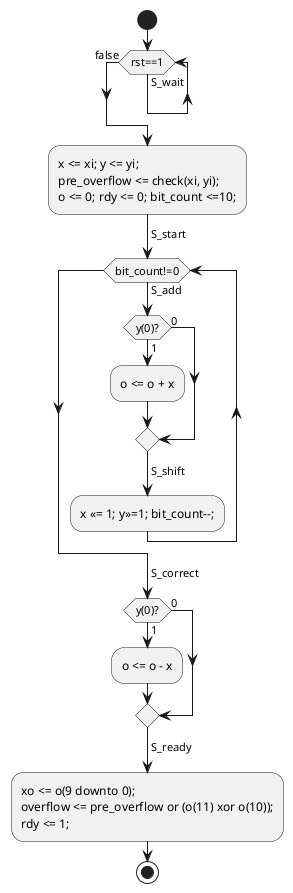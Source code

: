 @startuml

start

while (rst==1)
    -> S_wait;
endwhile (false)

:x <= xi; y <= yi; \npre_overflow <= check(xi, yi); \no <= 0; rdy <= 0; bit_count <=10;;

-> S_start;
while (bit_count!=0)
    -> S_add;
    if (y(0)?) then (1)
        :o <= o + x;
    else (0)
    endif
    -> S_shift;
    :x <<= 1; y >>=1; bit_count--;;
endwhile

-> S_correct;
if (y(0)?) then (1)
    :o <= o - x;
else (0)
endif
-> S_ready;
:xo <= o(9 downto 0); \noverflow <= pre_overflow or (o(11) xor o(10));\nrdy <= 1;;

stop;

@enduml
